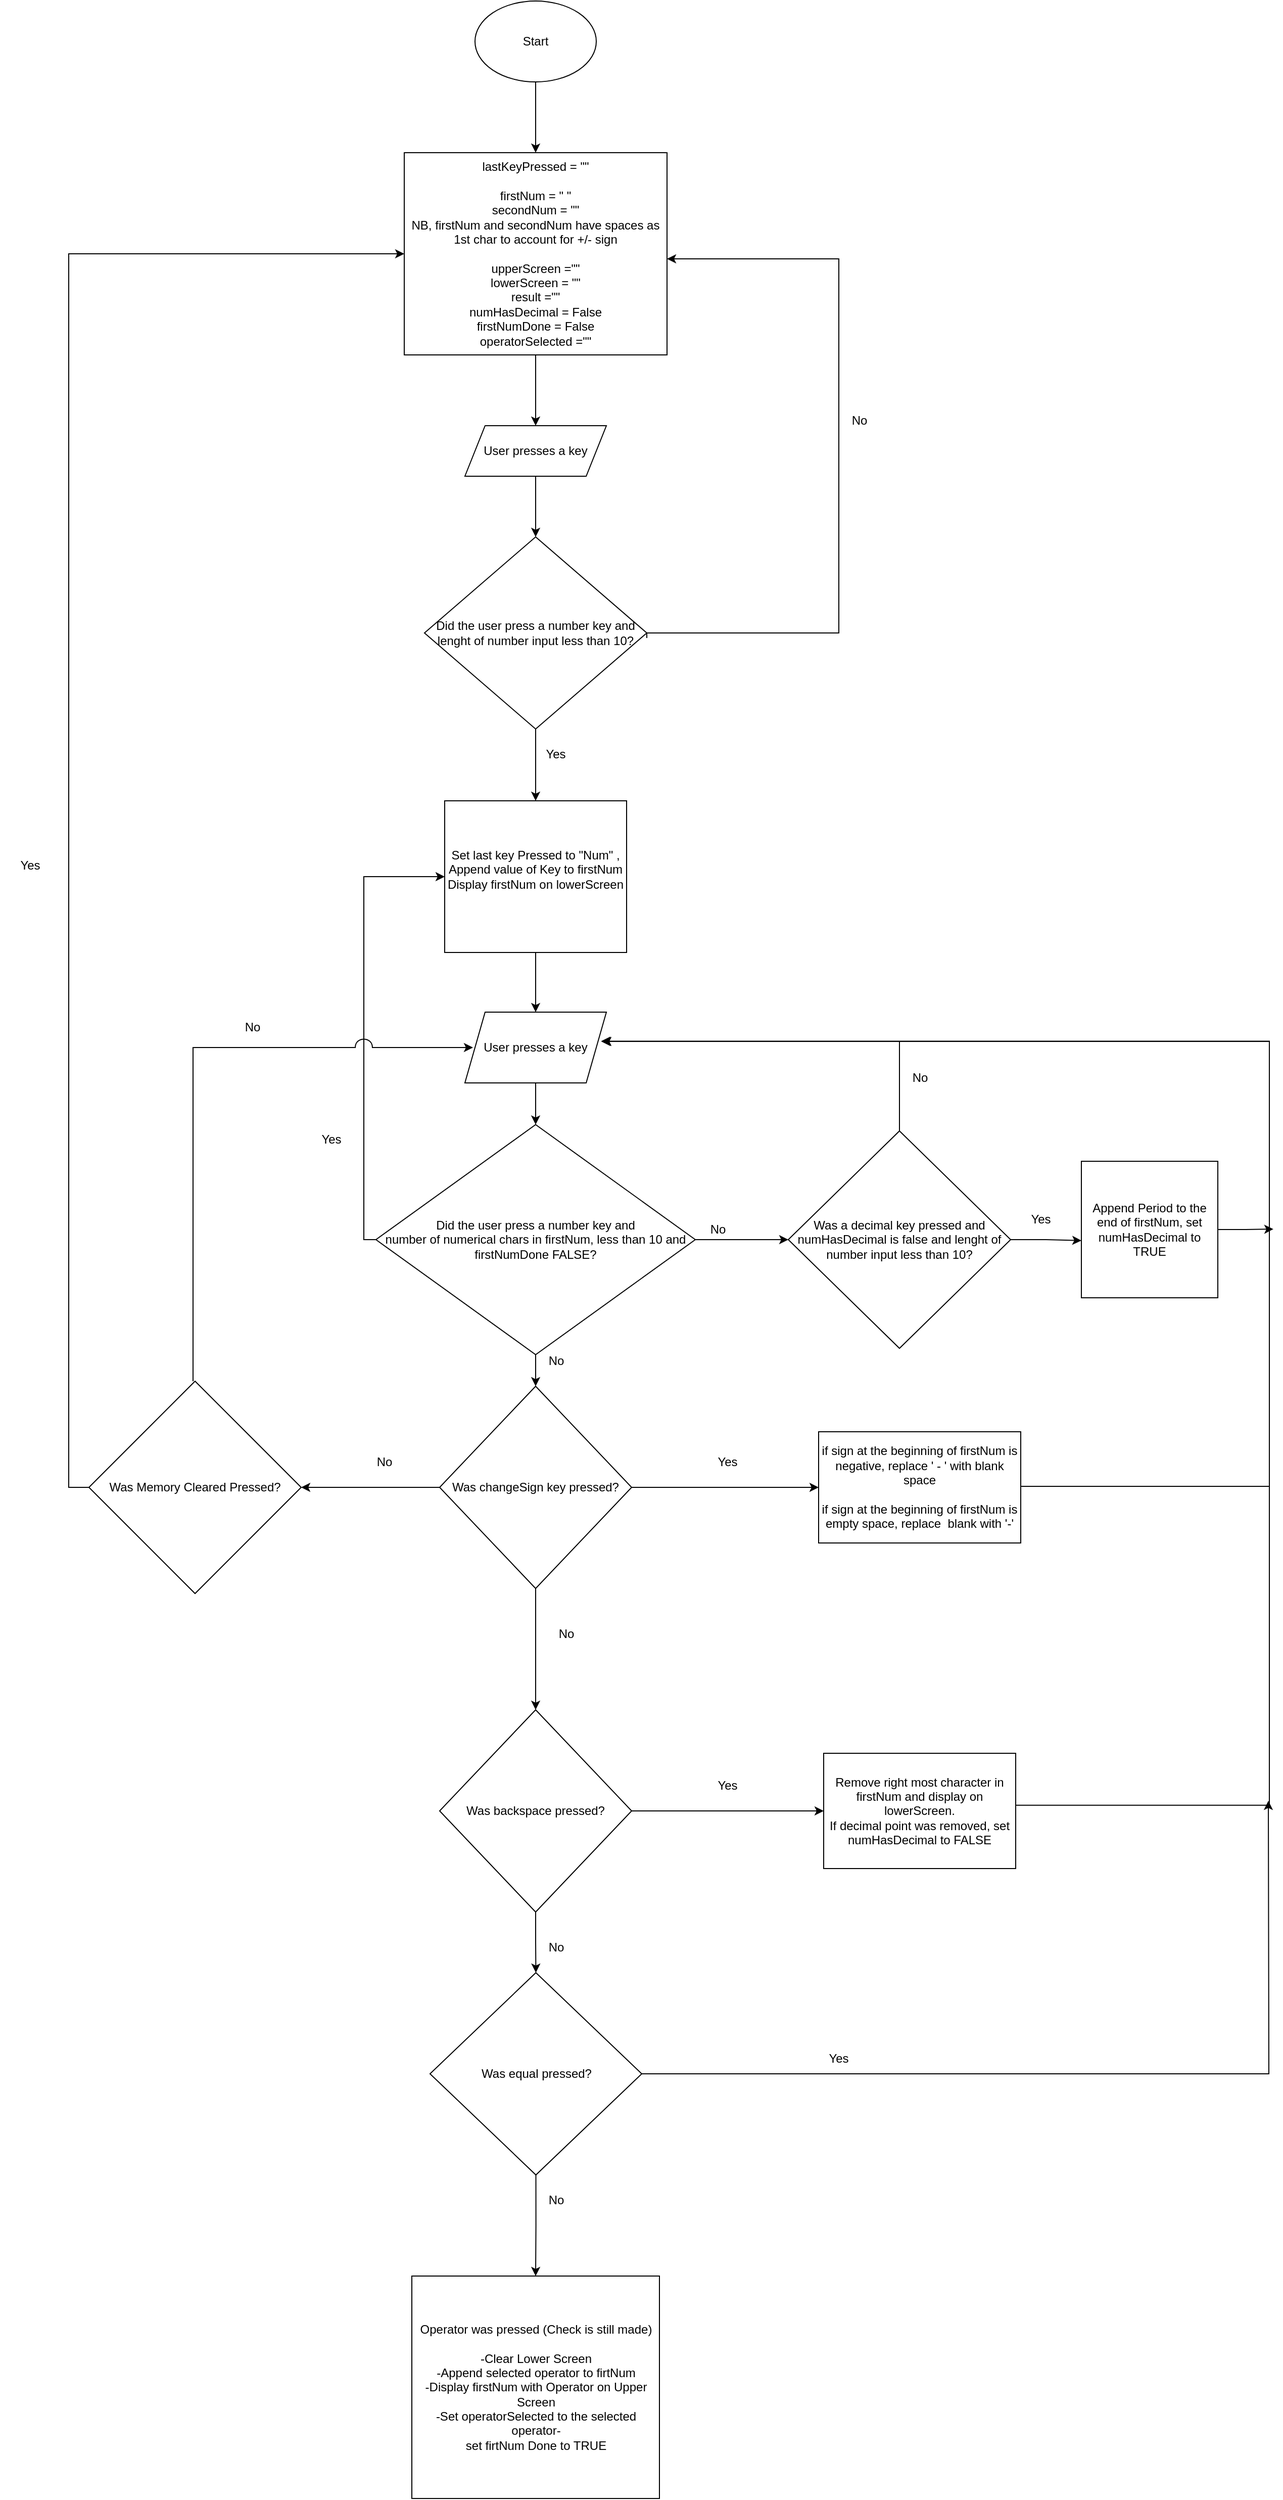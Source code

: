 <mxfile version="22.0.4" type="device">
  <diagram id="C5RBs43oDa-KdzZeNtuy" name="Page-1">
    <mxGraphModel dx="2876" dy="1104" grid="1" gridSize="10" guides="1" tooltips="1" connect="1" arrows="1" fold="1" page="1" pageScale="1" pageWidth="827" pageHeight="1169" math="0" shadow="0">
      <root>
        <mxCell id="WIyWlLk6GJQsqaUBKTNV-0" />
        <mxCell id="WIyWlLk6GJQsqaUBKTNV-1" parent="WIyWlLk6GJQsqaUBKTNV-0" />
        <mxCell id="R19-LFNhhZJICQqr1dnN-14" style="edgeStyle=orthogonalEdgeStyle;rounded=0;orthogonalLoop=1;jettySize=auto;html=1;exitX=0.5;exitY=1;exitDx=0;exitDy=0;entryX=0.5;entryY=0;entryDx=0;entryDy=0;" parent="WIyWlLk6GJQsqaUBKTNV-1" source="R19-LFNhhZJICQqr1dnN-0" target="R19-LFNhhZJICQqr1dnN-1" edge="1">
          <mxGeometry relative="1" as="geometry" />
        </mxCell>
        <mxCell id="R19-LFNhhZJICQqr1dnN-0" value="Start" style="ellipse;whiteSpace=wrap;html=1;" parent="WIyWlLk6GJQsqaUBKTNV-1" vertex="1">
          <mxGeometry x="210" y="10" width="120" height="80" as="geometry" />
        </mxCell>
        <mxCell id="R19-LFNhhZJICQqr1dnN-15" style="edgeStyle=orthogonalEdgeStyle;rounded=0;orthogonalLoop=1;jettySize=auto;html=1;exitX=0.5;exitY=1;exitDx=0;exitDy=0;entryX=0.5;entryY=0;entryDx=0;entryDy=0;" parent="WIyWlLk6GJQsqaUBKTNV-1" source="R19-LFNhhZJICQqr1dnN-1" target="R19-LFNhhZJICQqr1dnN-2" edge="1">
          <mxGeometry relative="1" as="geometry" />
        </mxCell>
        <mxCell id="R19-LFNhhZJICQqr1dnN-1" value="&lt;div&gt;lastKeyPressed = &quot;&quot;&lt;/div&gt;&lt;div&gt;&lt;br&gt;&lt;/div&gt;&lt;div&gt;firstNum = &quot; &quot;&lt;br&gt;secondNum = &quot;&quot;&lt;br&gt;NB, firstNum and secondNum have spaces as 1st char to account for +/- sign &lt;br&gt;&lt;/div&gt;&lt;div&gt;&lt;br&gt;&lt;/div&gt;&lt;div&gt;upperScreen =&quot;&quot;&lt;br&gt;lowerScreen = &quot;&quot;&lt;br&gt;result =&quot;&quot;&lt;/div&gt;&lt;div&gt;numHasDecimal = False&lt;/div&gt;&lt;div&gt;firstNumDone = False&lt;/div&gt;&lt;div&gt;operatorSelected =&quot;&quot;&lt;br&gt;&lt;/div&gt;" style="rounded=0;whiteSpace=wrap;html=1;" parent="WIyWlLk6GJQsqaUBKTNV-1" vertex="1">
          <mxGeometry x="140" y="160" width="260" height="200" as="geometry" />
        </mxCell>
        <mxCell id="R19-LFNhhZJICQqr1dnN-23" style="edgeStyle=orthogonalEdgeStyle;rounded=0;orthogonalLoop=1;jettySize=auto;html=1;exitX=0.5;exitY=1;exitDx=0;exitDy=0;entryX=0.5;entryY=0;entryDx=0;entryDy=0;" parent="WIyWlLk6GJQsqaUBKTNV-1" source="R19-LFNhhZJICQqr1dnN-2" target="R19-LFNhhZJICQqr1dnN-3" edge="1">
          <mxGeometry relative="1" as="geometry" />
        </mxCell>
        <mxCell id="R19-LFNhhZJICQqr1dnN-2" value="User presses a key" style="shape=parallelogram;perimeter=parallelogramPerimeter;whiteSpace=wrap;html=1;fixedSize=1;" parent="WIyWlLk6GJQsqaUBKTNV-1" vertex="1">
          <mxGeometry x="200" y="430" width="140" height="50" as="geometry" />
        </mxCell>
        <mxCell id="R19-LFNhhZJICQqr1dnN-20" style="edgeStyle=orthogonalEdgeStyle;rounded=0;orthogonalLoop=1;jettySize=auto;html=1;exitX=0.5;exitY=1;exitDx=0;exitDy=0;entryX=0.5;entryY=0;entryDx=0;entryDy=0;" parent="WIyWlLk6GJQsqaUBKTNV-1" source="R19-LFNhhZJICQqr1dnN-3" target="R19-LFNhhZJICQqr1dnN-19" edge="1">
          <mxGeometry relative="1" as="geometry">
            <mxPoint x="264" y="790" as="targetPoint" />
          </mxGeometry>
        </mxCell>
        <mxCell id="R19-LFNhhZJICQqr1dnN-24" style="edgeStyle=orthogonalEdgeStyle;rounded=0;orthogonalLoop=1;jettySize=auto;html=1;exitX=1;exitY=0.5;exitDx=0;exitDy=0;entryX=1;entryY=0.5;entryDx=0;entryDy=0;" parent="WIyWlLk6GJQsqaUBKTNV-1" edge="1">
          <mxGeometry relative="1" as="geometry">
            <mxPoint x="380" y="640" as="sourcePoint" />
            <mxPoint x="400" y="265" as="targetPoint" />
            <Array as="points">
              <mxPoint x="380" y="635" />
              <mxPoint x="570" y="635" />
              <mxPoint x="570" y="265" />
            </Array>
          </mxGeometry>
        </mxCell>
        <mxCell id="R19-LFNhhZJICQqr1dnN-3" value="Did the user press a number key and lenght of number input less than 10?" style="rhombus;whiteSpace=wrap;html=1;" parent="WIyWlLk6GJQsqaUBKTNV-1" vertex="1">
          <mxGeometry x="160" y="540" width="220" height="190" as="geometry" />
        </mxCell>
        <mxCell id="R19-LFNhhZJICQqr1dnN-9" value="No" style="text;html=1;align=center;verticalAlign=middle;resizable=0;points=[];autosize=1;strokeColor=none;fillColor=none;" parent="WIyWlLk6GJQsqaUBKTNV-1" vertex="1">
          <mxGeometry x="570" y="410" width="40" height="30" as="geometry" />
        </mxCell>
        <mxCell id="R19-LFNhhZJICQqr1dnN-26" style="edgeStyle=orthogonalEdgeStyle;rounded=0;orthogonalLoop=1;jettySize=auto;html=1;exitX=0.5;exitY=1;exitDx=0;exitDy=0;entryX=0.5;entryY=0;entryDx=0;entryDy=0;" parent="WIyWlLk6GJQsqaUBKTNV-1" source="R19-LFNhhZJICQqr1dnN-19" target="R19-LFNhhZJICQqr1dnN-25" edge="1">
          <mxGeometry relative="1" as="geometry" />
        </mxCell>
        <mxCell id="R19-LFNhhZJICQqr1dnN-19" value="&lt;div&gt;Set last key Pressed to &quot;Num&quot; ,&lt;/div&gt;&lt;div&gt;Append value of Key to firstNum&lt;br&gt;Display firstNum on lowerScreen&lt;br&gt;&lt;/div&gt;&lt;div&gt;&lt;br&gt;&lt;/div&gt;" style="rounded=0;whiteSpace=wrap;html=1;" parent="WIyWlLk6GJQsqaUBKTNV-1" vertex="1">
          <mxGeometry x="180" y="801" width="180" height="150" as="geometry" />
        </mxCell>
        <mxCell id="R19-LFNhhZJICQqr1dnN-21" value="Yes" style="text;html=1;strokeColor=none;fillColor=none;align=center;verticalAlign=middle;whiteSpace=wrap;rounded=0;" parent="WIyWlLk6GJQsqaUBKTNV-1" vertex="1">
          <mxGeometry x="260" y="740" width="60" height="30" as="geometry" />
        </mxCell>
        <mxCell id="R19-LFNhhZJICQqr1dnN-28" style="edgeStyle=orthogonalEdgeStyle;rounded=0;orthogonalLoop=1;jettySize=auto;html=1;exitX=0.5;exitY=1;exitDx=0;exitDy=0;entryX=0.5;entryY=0;entryDx=0;entryDy=0;" parent="WIyWlLk6GJQsqaUBKTNV-1" source="R19-LFNhhZJICQqr1dnN-25" target="R19-LFNhhZJICQqr1dnN-27" edge="1">
          <mxGeometry relative="1" as="geometry" />
        </mxCell>
        <mxCell id="R19-LFNhhZJICQqr1dnN-25" value="User presses a key" style="shape=parallelogram;perimeter=parallelogramPerimeter;whiteSpace=wrap;html=1;fixedSize=1;" parent="WIyWlLk6GJQsqaUBKTNV-1" vertex="1">
          <mxGeometry x="200" y="1010" width="140" height="70" as="geometry" />
        </mxCell>
        <mxCell id="R19-LFNhhZJICQqr1dnN-29" style="edgeStyle=orthogonalEdgeStyle;rounded=0;orthogonalLoop=1;jettySize=auto;html=1;exitX=0;exitY=0.5;exitDx=0;exitDy=0;entryX=0;entryY=0.5;entryDx=0;entryDy=0;" parent="WIyWlLk6GJQsqaUBKTNV-1" source="R19-LFNhhZJICQqr1dnN-27" target="R19-LFNhhZJICQqr1dnN-19" edge="1">
          <mxGeometry relative="1" as="geometry">
            <Array as="points">
              <mxPoint x="100" y="1235" />
              <mxPoint x="100" y="876" />
            </Array>
          </mxGeometry>
        </mxCell>
        <mxCell id="R19-LFNhhZJICQqr1dnN-33" style="edgeStyle=orthogonalEdgeStyle;rounded=0;orthogonalLoop=1;jettySize=auto;html=1;exitX=1;exitY=0.5;exitDx=0;exitDy=0;entryX=0;entryY=0.5;entryDx=0;entryDy=0;" parent="WIyWlLk6GJQsqaUBKTNV-1" source="R19-LFNhhZJICQqr1dnN-27" target="R19-LFNhhZJICQqr1dnN-31" edge="1">
          <mxGeometry relative="1" as="geometry" />
        </mxCell>
        <mxCell id="R19-LFNhhZJICQqr1dnN-39" style="edgeStyle=orthogonalEdgeStyle;rounded=0;orthogonalLoop=1;jettySize=auto;html=1;exitX=0.5;exitY=1;exitDx=0;exitDy=0;" parent="WIyWlLk6GJQsqaUBKTNV-1" source="R19-LFNhhZJICQqr1dnN-27" target="R19-LFNhhZJICQqr1dnN-38" edge="1">
          <mxGeometry relative="1" as="geometry" />
        </mxCell>
        <mxCell id="R19-LFNhhZJICQqr1dnN-27" value="Did the user press a number key and&lt;br&gt; number of numerical chars in firstNum, less than 10 and &lt;br&gt;firstNumDone FALSE?" style="rhombus;whiteSpace=wrap;html=1;" parent="WIyWlLk6GJQsqaUBKTNV-1" vertex="1">
          <mxGeometry x="112" y="1121.25" width="316" height="227.5" as="geometry" />
        </mxCell>
        <mxCell id="R19-LFNhhZJICQqr1dnN-30" value="No" style="text;html=1;strokeColor=none;fillColor=none;align=center;verticalAlign=middle;whiteSpace=wrap;rounded=0;" parent="WIyWlLk6GJQsqaUBKTNV-1" vertex="1">
          <mxGeometry x="-40" y="1010" width="60" height="30" as="geometry" />
        </mxCell>
        <mxCell id="R19-LFNhhZJICQqr1dnN-31" value="Was a decimal key pressed and numHasDecimal is false and lenght of number input less than 10?" style="rhombus;whiteSpace=wrap;html=1;" parent="WIyWlLk6GJQsqaUBKTNV-1" vertex="1">
          <mxGeometry x="520" y="1127.5" width="220" height="215" as="geometry" />
        </mxCell>
        <mxCell id="R19-LFNhhZJICQqr1dnN-34" value="No" style="text;html=1;align=center;verticalAlign=middle;resizable=0;points=[];autosize=1;strokeColor=none;fillColor=none;" parent="WIyWlLk6GJQsqaUBKTNV-1" vertex="1">
          <mxGeometry x="430" y="1210" width="40" height="30" as="geometry" />
        </mxCell>
        <mxCell id="R19-LFNhhZJICQqr1dnN-65" style="edgeStyle=orthogonalEdgeStyle;rounded=0;orthogonalLoop=1;jettySize=auto;html=1;exitX=1;exitY=0.5;exitDx=0;exitDy=0;" parent="WIyWlLk6GJQsqaUBKTNV-1" source="R19-LFNhhZJICQqr1dnN-35" edge="1">
          <mxGeometry relative="1" as="geometry">
            <mxPoint x="1000" y="1224.571" as="targetPoint" />
          </mxGeometry>
        </mxCell>
        <mxCell id="R19-LFNhhZJICQqr1dnN-35" value="Append Period to the end of firstNum, set numHasDecimal to TRUE" style="whiteSpace=wrap;html=1;aspect=fixed;" parent="WIyWlLk6GJQsqaUBKTNV-1" vertex="1">
          <mxGeometry x="810" y="1157.5" width="135" height="135" as="geometry" />
        </mxCell>
        <mxCell id="R19-LFNhhZJICQqr1dnN-36" style="edgeStyle=orthogonalEdgeStyle;rounded=0;orthogonalLoop=1;jettySize=auto;html=1;exitX=1;exitY=0.5;exitDx=0;exitDy=0;entryX=0;entryY=0.581;entryDx=0;entryDy=0;entryPerimeter=0;" parent="WIyWlLk6GJQsqaUBKTNV-1" source="R19-LFNhhZJICQqr1dnN-31" target="R19-LFNhhZJICQqr1dnN-35" edge="1">
          <mxGeometry relative="1" as="geometry" />
        </mxCell>
        <mxCell id="R19-LFNhhZJICQqr1dnN-49" style="edgeStyle=orthogonalEdgeStyle;rounded=0;orthogonalLoop=1;jettySize=auto;html=1;exitX=0;exitY=0.5;exitDx=0;exitDy=0;entryX=1;entryY=0.5;entryDx=0;entryDy=0;" parent="WIyWlLk6GJQsqaUBKTNV-1" source="R19-LFNhhZJICQqr1dnN-38" target="R19-LFNhhZJICQqr1dnN-48" edge="1">
          <mxGeometry relative="1" as="geometry">
            <mxPoint x="100" y="1480" as="targetPoint" />
          </mxGeometry>
        </mxCell>
        <mxCell id="R19-LFNhhZJICQqr1dnN-56" style="edgeStyle=orthogonalEdgeStyle;rounded=0;orthogonalLoop=1;jettySize=auto;html=1;exitX=1;exitY=0.5;exitDx=0;exitDy=0;entryX=0;entryY=0.5;entryDx=0;entryDy=0;" parent="WIyWlLk6GJQsqaUBKTNV-1" source="R19-LFNhhZJICQqr1dnN-38" target="R19-LFNhhZJICQqr1dnN-46" edge="1">
          <mxGeometry relative="1" as="geometry" />
        </mxCell>
        <mxCell id="R19-LFNhhZJICQqr1dnN-57" style="edgeStyle=orthogonalEdgeStyle;rounded=0;orthogonalLoop=1;jettySize=auto;html=1;exitX=0.5;exitY=1;exitDx=0;exitDy=0;entryX=0.5;entryY=0;entryDx=0;entryDy=0;" parent="WIyWlLk6GJQsqaUBKTNV-1" source="R19-LFNhhZJICQqr1dnN-38" target="R19-LFNhhZJICQqr1dnN-59" edge="1">
          <mxGeometry relative="1" as="geometry">
            <mxPoint x="269.529" y="1680" as="targetPoint" />
          </mxGeometry>
        </mxCell>
        <mxCell id="R19-LFNhhZJICQqr1dnN-38" value="Was changeSign key pressed?" style="rhombus;whiteSpace=wrap;html=1;" parent="WIyWlLk6GJQsqaUBKTNV-1" vertex="1">
          <mxGeometry x="175" y="1380" width="190" height="200" as="geometry" />
        </mxCell>
        <mxCell id="R19-LFNhhZJICQqr1dnN-40" value="No" style="text;html=1;align=center;verticalAlign=middle;resizable=0;points=[];autosize=1;strokeColor=none;fillColor=none;" parent="WIyWlLk6GJQsqaUBKTNV-1" vertex="1">
          <mxGeometry x="270" y="1340" width="40" height="30" as="geometry" />
        </mxCell>
        <mxCell id="R19-LFNhhZJICQqr1dnN-42" value="Yes" style="text;html=1;strokeColor=none;fillColor=none;align=center;verticalAlign=middle;whiteSpace=wrap;rounded=0;" parent="WIyWlLk6GJQsqaUBKTNV-1" vertex="1">
          <mxGeometry x="740" y="1200" width="60" height="30" as="geometry" />
        </mxCell>
        <mxCell id="R19-LFNhhZJICQqr1dnN-44" style="edgeStyle=orthogonalEdgeStyle;rounded=0;orthogonalLoop=1;jettySize=auto;html=1;exitX=0.5;exitY=0;exitDx=0;exitDy=0;entryX=0.964;entryY=0.414;entryDx=0;entryDy=0;entryPerimeter=0;" parent="WIyWlLk6GJQsqaUBKTNV-1" source="R19-LFNhhZJICQqr1dnN-31" target="R19-LFNhhZJICQqr1dnN-25" edge="1">
          <mxGeometry relative="1" as="geometry">
            <Array as="points">
              <mxPoint x="630" y="1039" />
            </Array>
          </mxGeometry>
        </mxCell>
        <mxCell id="R19-LFNhhZJICQqr1dnN-45" value="No" style="text;html=1;align=center;verticalAlign=middle;resizable=0;points=[];autosize=1;strokeColor=none;fillColor=none;" parent="WIyWlLk6GJQsqaUBKTNV-1" vertex="1">
          <mxGeometry x="630" y="1060" width="40" height="30" as="geometry" />
        </mxCell>
        <mxCell id="R19-LFNhhZJICQqr1dnN-47" style="edgeStyle=orthogonalEdgeStyle;rounded=0;orthogonalLoop=1;jettySize=auto;html=1;exitX=1;exitY=0.5;exitDx=0;exitDy=0;" parent="WIyWlLk6GJQsqaUBKTNV-1" edge="1">
          <mxGeometry relative="1" as="geometry">
            <mxPoint x="336" y="1039" as="targetPoint" />
            <mxPoint x="746" y="1479" as="sourcePoint" />
            <Array as="points">
              <mxPoint x="996" y="1479" />
              <mxPoint x="996" y="1039" />
            </Array>
          </mxGeometry>
        </mxCell>
        <mxCell id="R19-LFNhhZJICQqr1dnN-46" value="if sign at the beginning of firstNum is negative, replace &#39; - &#39; with blank space&lt;br&gt;&lt;br&gt;if sign at the beginning of firstNum is empty space, replace&amp;nbsp; blank with &#39;-&#39; " style="rounded=0;whiteSpace=wrap;html=1;" parent="WIyWlLk6GJQsqaUBKTNV-1" vertex="1">
          <mxGeometry x="550" y="1425" width="200" height="110" as="geometry" />
        </mxCell>
        <mxCell id="0mKFlqaNimPiwQVqham1-12" style="edgeStyle=orthogonalEdgeStyle;rounded=0;orthogonalLoop=1;jettySize=auto;html=1;exitX=0.5;exitY=0;exitDx=0;exitDy=0;entryX=0;entryY=0.5;entryDx=0;entryDy=0;jumpStyle=arc;jumpSize=17;" edge="1" parent="WIyWlLk6GJQsqaUBKTNV-1">
          <mxGeometry relative="1" as="geometry">
            <mxPoint x="-69" y="1375" as="sourcePoint" />
            <mxPoint x="208" y="1045" as="targetPoint" />
            <Array as="points">
              <mxPoint x="-69" y="1045" />
            </Array>
          </mxGeometry>
        </mxCell>
        <mxCell id="0mKFlqaNimPiwQVqham1-14" style="edgeStyle=orthogonalEdgeStyle;rounded=0;orthogonalLoop=1;jettySize=auto;html=1;exitX=0;exitY=0.5;exitDx=0;exitDy=0;entryX=0;entryY=0.5;entryDx=0;entryDy=0;" edge="1" parent="WIyWlLk6GJQsqaUBKTNV-1" source="R19-LFNhhZJICQqr1dnN-48" target="R19-LFNhhZJICQqr1dnN-1">
          <mxGeometry relative="1" as="geometry" />
        </mxCell>
        <mxCell id="R19-LFNhhZJICQqr1dnN-48" value="Was Memory Cleared Pressed?" style="rhombus;whiteSpace=wrap;html=1;" parent="WIyWlLk6GJQsqaUBKTNV-1" vertex="1">
          <mxGeometry x="-172" y="1375" width="210" height="210" as="geometry" />
        </mxCell>
        <mxCell id="R19-LFNhhZJICQqr1dnN-50" value="No" style="text;html=1;align=center;verticalAlign=middle;resizable=0;points=[];autosize=1;strokeColor=none;fillColor=none;" parent="WIyWlLk6GJQsqaUBKTNV-1" vertex="1">
          <mxGeometry x="100" y="1440" width="40" height="30" as="geometry" />
        </mxCell>
        <mxCell id="R19-LFNhhZJICQqr1dnN-51" value="Yes" style="text;html=1;strokeColor=none;fillColor=none;align=center;verticalAlign=middle;whiteSpace=wrap;rounded=0;" parent="WIyWlLk6GJQsqaUBKTNV-1" vertex="1">
          <mxGeometry x="430" y="1440" width="60" height="30" as="geometry" />
        </mxCell>
        <mxCell id="R19-LFNhhZJICQqr1dnN-58" value="No" style="text;html=1;align=center;verticalAlign=middle;resizable=0;points=[];autosize=1;strokeColor=none;fillColor=none;" parent="WIyWlLk6GJQsqaUBKTNV-1" vertex="1">
          <mxGeometry x="280" y="1610" width="40" height="30" as="geometry" />
        </mxCell>
        <mxCell id="R19-LFNhhZJICQqr1dnN-61" style="edgeStyle=orthogonalEdgeStyle;rounded=0;orthogonalLoop=1;jettySize=auto;html=1;exitX=1;exitY=0.5;exitDx=0;exitDy=0;" parent="WIyWlLk6GJQsqaUBKTNV-1" source="R19-LFNhhZJICQqr1dnN-59" target="R19-LFNhhZJICQqr1dnN-60" edge="1">
          <mxGeometry relative="1" as="geometry" />
        </mxCell>
        <mxCell id="0mKFlqaNimPiwQVqham1-3" style="edgeStyle=orthogonalEdgeStyle;rounded=0;orthogonalLoop=1;jettySize=auto;html=1;exitX=0.5;exitY=1;exitDx=0;exitDy=0;" edge="1" parent="WIyWlLk6GJQsqaUBKTNV-1" source="R19-LFNhhZJICQqr1dnN-59" target="0mKFlqaNimPiwQVqham1-2">
          <mxGeometry relative="1" as="geometry" />
        </mxCell>
        <mxCell id="R19-LFNhhZJICQqr1dnN-59" value="Was backspace pressed?" style="rhombus;whiteSpace=wrap;html=1;" parent="WIyWlLk6GJQsqaUBKTNV-1" vertex="1">
          <mxGeometry x="175" y="1700" width="190" height="200" as="geometry" />
        </mxCell>
        <mxCell id="R19-LFNhhZJICQqr1dnN-66" style="edgeStyle=orthogonalEdgeStyle;rounded=0;orthogonalLoop=1;jettySize=auto;html=1;exitX=0.991;exitY=0.451;exitDx=0;exitDy=0;entryX=0.963;entryY=0.41;entryDx=0;entryDy=0;entryPerimeter=0;exitPerimeter=0;" parent="WIyWlLk6GJQsqaUBKTNV-1" source="R19-LFNhhZJICQqr1dnN-60" target="R19-LFNhhZJICQqr1dnN-25" edge="1">
          <mxGeometry relative="1" as="geometry">
            <mxPoint x="341.86" y="1038.59" as="targetPoint" />
            <mxPoint x="760" y="1794" as="sourcePoint" />
            <Array as="points">
              <mxPoint x="996" y="1794" />
              <mxPoint x="996" y="1039" />
            </Array>
          </mxGeometry>
        </mxCell>
        <mxCell id="R19-LFNhhZJICQqr1dnN-60" value="Remove right most character in firstNum and display on lowerScreen.&lt;br&gt;If decimal point was removed, set numHasDecimal to FALSE" style="rounded=0;whiteSpace=wrap;html=1;" parent="WIyWlLk6GJQsqaUBKTNV-1" vertex="1">
          <mxGeometry x="555" y="1743" width="190" height="114" as="geometry" />
        </mxCell>
        <mxCell id="0mKFlqaNimPiwQVqham1-0" value="No" style="text;html=1;align=center;verticalAlign=middle;resizable=0;points=[];autosize=1;strokeColor=none;fillColor=none;" vertex="1" parent="WIyWlLk6GJQsqaUBKTNV-1">
          <mxGeometry x="270" y="1920" width="40" height="30" as="geometry" />
        </mxCell>
        <mxCell id="0mKFlqaNimPiwQVqham1-1" value="Yes" style="text;html=1;strokeColor=none;fillColor=none;align=center;verticalAlign=middle;whiteSpace=wrap;rounded=0;" vertex="1" parent="WIyWlLk6GJQsqaUBKTNV-1">
          <mxGeometry x="430" y="1760" width="60" height="30" as="geometry" />
        </mxCell>
        <mxCell id="0mKFlqaNimPiwQVqham1-4" style="edgeStyle=orthogonalEdgeStyle;rounded=0;orthogonalLoop=1;jettySize=auto;html=1;exitX=1;exitY=0.5;exitDx=0;exitDy=0;" edge="1" parent="WIyWlLk6GJQsqaUBKTNV-1" source="0mKFlqaNimPiwQVqham1-2">
          <mxGeometry relative="1" as="geometry">
            <mxPoint x="995" y="1790" as="targetPoint" />
            <mxPoint x="390" y="2060" as="sourcePoint" />
          </mxGeometry>
        </mxCell>
        <mxCell id="0mKFlqaNimPiwQVqham1-7" style="edgeStyle=orthogonalEdgeStyle;rounded=0;orthogonalLoop=1;jettySize=auto;html=1;exitX=0.5;exitY=1;exitDx=0;exitDy=0;entryX=0.5;entryY=0;entryDx=0;entryDy=0;" edge="1" parent="WIyWlLk6GJQsqaUBKTNV-1" source="0mKFlqaNimPiwQVqham1-2" target="0mKFlqaNimPiwQVqham1-9">
          <mxGeometry relative="1" as="geometry">
            <mxPoint x="270.1" y="2210.098" as="targetPoint" />
          </mxGeometry>
        </mxCell>
        <mxCell id="0mKFlqaNimPiwQVqham1-2" value="Was equal pressed?" style="rhombus;whiteSpace=wrap;html=1;" vertex="1" parent="WIyWlLk6GJQsqaUBKTNV-1">
          <mxGeometry x="165.5" y="1960" width="209.5" height="200" as="geometry" />
        </mxCell>
        <mxCell id="0mKFlqaNimPiwQVqham1-5" value="Yes" style="text;html=1;strokeColor=none;fillColor=none;align=center;verticalAlign=middle;whiteSpace=wrap;rounded=0;" vertex="1" parent="WIyWlLk6GJQsqaUBKTNV-1">
          <mxGeometry x="540" y="2030" width="60" height="30" as="geometry" />
        </mxCell>
        <mxCell id="0mKFlqaNimPiwQVqham1-8" value="No" style="text;html=1;align=center;verticalAlign=middle;resizable=0;points=[];autosize=1;strokeColor=none;fillColor=none;" vertex="1" parent="WIyWlLk6GJQsqaUBKTNV-1">
          <mxGeometry x="270" y="2170" width="40" height="30" as="geometry" />
        </mxCell>
        <mxCell id="0mKFlqaNimPiwQVqham1-9" value="Operator was pressed (Check is still made)&lt;br&gt;&lt;div&gt;&lt;br&gt;&lt;/div&gt;&lt;div&gt;-Clear Lower Screen&lt;br&gt;-Append selected operator to firtNum&lt;br&gt;-Display firstNum with Operator on Upper Screen&lt;/div&gt;&lt;div&gt;-Set operatorSelected to the selected operator-&lt;/div&gt;&lt;div&gt;set firtNum Done to TRUE&lt;br&gt;&lt;/div&gt;" style="rounded=0;whiteSpace=wrap;html=1;" vertex="1" parent="WIyWlLk6GJQsqaUBKTNV-1">
          <mxGeometry x="147.5" y="2260" width="245" height="220" as="geometry" />
        </mxCell>
        <mxCell id="0mKFlqaNimPiwQVqham1-10" value="Yes" style="text;html=1;strokeColor=none;fillColor=none;align=center;verticalAlign=middle;whiteSpace=wrap;rounded=0;" vertex="1" parent="WIyWlLk6GJQsqaUBKTNV-1">
          <mxGeometry x="-260" y="850" width="60" height="30" as="geometry" />
        </mxCell>
        <mxCell id="0mKFlqaNimPiwQVqham1-16" value="Yes" style="text;html=1;strokeColor=none;fillColor=none;align=center;verticalAlign=middle;whiteSpace=wrap;rounded=0;" vertex="1" parent="WIyWlLk6GJQsqaUBKTNV-1">
          <mxGeometry x="38" y="1121.25" width="60" height="30" as="geometry" />
        </mxCell>
      </root>
    </mxGraphModel>
  </diagram>
</mxfile>
